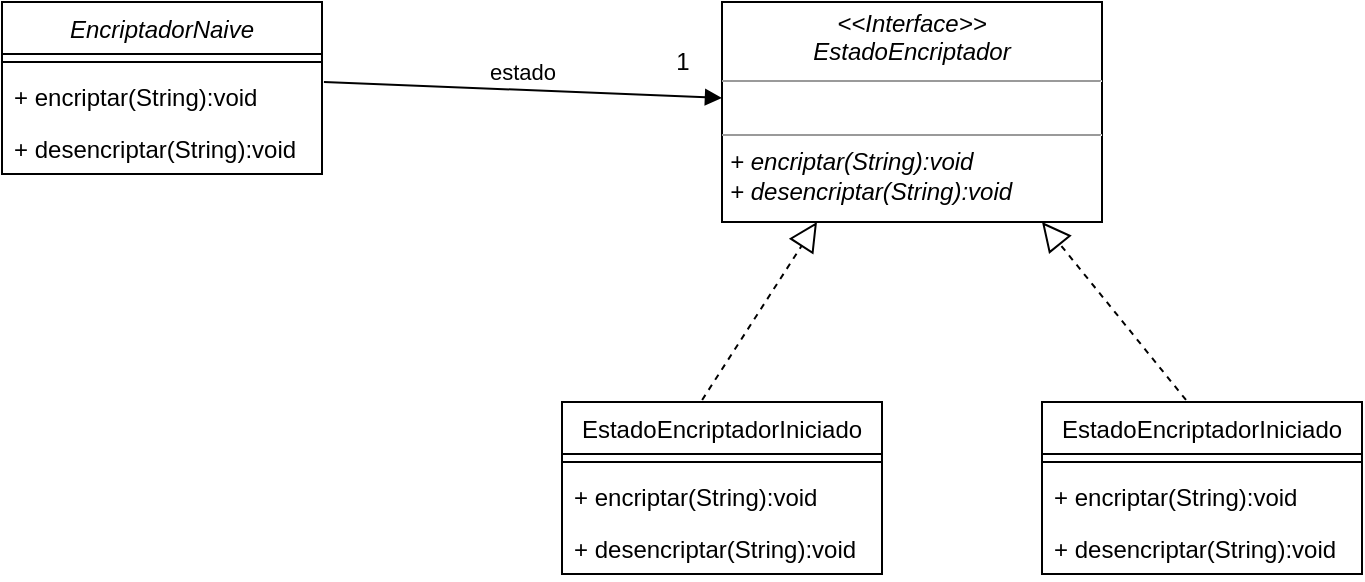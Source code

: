 <mxfile version="20.5.3" type="github">
  <diagram id="C5RBs43oDa-KdzZeNtuy" name="Page-1">
    <mxGraphModel dx="868" dy="450" grid="1" gridSize="10" guides="1" tooltips="1" connect="1" arrows="1" fold="1" page="1" pageScale="1" pageWidth="827" pageHeight="1169" math="0" shadow="0">
      <root>
        <mxCell id="WIyWlLk6GJQsqaUBKTNV-0" />
        <mxCell id="WIyWlLk6GJQsqaUBKTNV-1" parent="WIyWlLk6GJQsqaUBKTNV-0" />
        <mxCell id="_ivvo_BZTXWwrBM0a686-4" value="&lt;p style=&quot;margin:0px;margin-top:4px;text-align:center;&quot;&gt;&lt;i&gt;&amp;lt;&amp;lt;Interface&amp;gt;&amp;gt;&lt;br&gt;EstadoEncriptador&lt;/i&gt;&lt;/p&gt;&lt;hr size=&quot;1&quot;&gt;&lt;p style=&quot;margin:0px;margin-left:4px;&quot;&gt;&lt;i&gt;&lt;br&gt;&lt;/i&gt;&lt;/p&gt;&lt;hr size=&quot;1&quot;&gt;&lt;p style=&quot;margin:0px;margin-left:4px;&quot;&gt;&lt;i&gt;+ encriptar(String):void&lt;/i&gt;&lt;/p&gt;&lt;p style=&quot;margin:0px;margin-left:4px;&quot;&gt;&lt;i&gt;+ desencriptar(String):void&lt;/i&gt;&lt;/p&gt;" style="verticalAlign=top;align=left;overflow=fill;fontSize=12;fontFamily=Helvetica;html=1;" vertex="1" parent="WIyWlLk6GJQsqaUBKTNV-1">
          <mxGeometry x="400" y="120" width="190" height="110" as="geometry" />
        </mxCell>
        <mxCell id="_ivvo_BZTXWwrBM0a686-5" value="EncriptadorNaive" style="swimlane;fontStyle=2;align=center;verticalAlign=top;childLayout=stackLayout;horizontal=1;startSize=26;horizontalStack=0;resizeParent=1;resizeParentMax=0;resizeLast=0;collapsible=1;marginBottom=0;" vertex="1" parent="WIyWlLk6GJQsqaUBKTNV-1">
          <mxGeometry x="40" y="120" width="160" height="86" as="geometry" />
        </mxCell>
        <mxCell id="_ivvo_BZTXWwrBM0a686-7" value="" style="line;strokeWidth=1;fillColor=none;align=left;verticalAlign=middle;spacingTop=-1;spacingLeft=3;spacingRight=3;rotatable=0;labelPosition=right;points=[];portConstraint=eastwest;strokeColor=inherit;" vertex="1" parent="_ivvo_BZTXWwrBM0a686-5">
          <mxGeometry y="26" width="160" height="8" as="geometry" />
        </mxCell>
        <mxCell id="_ivvo_BZTXWwrBM0a686-8" value="+ encriptar(String):void" style="text;strokeColor=none;fillColor=none;align=left;verticalAlign=top;spacingLeft=4;spacingRight=4;overflow=hidden;rotatable=0;points=[[0,0.5],[1,0.5]];portConstraint=eastwest;" vertex="1" parent="_ivvo_BZTXWwrBM0a686-5">
          <mxGeometry y="34" width="160" height="26" as="geometry" />
        </mxCell>
        <mxCell id="_ivvo_BZTXWwrBM0a686-9" value="+ desencriptar(String):void" style="text;strokeColor=none;fillColor=none;align=left;verticalAlign=top;spacingLeft=4;spacingRight=4;overflow=hidden;rotatable=0;points=[[0,0.5],[1,0.5]];portConstraint=eastwest;" vertex="1" parent="_ivvo_BZTXWwrBM0a686-5">
          <mxGeometry y="60" width="160" height="26" as="geometry" />
        </mxCell>
        <mxCell id="_ivvo_BZTXWwrBM0a686-17" value="estado" style="html=1;verticalAlign=bottom;endArrow=block;rounded=0;exitX=1.006;exitY=0.231;exitDx=0;exitDy=0;exitPerimeter=0;entryX=0;entryY=0.436;entryDx=0;entryDy=0;entryPerimeter=0;" edge="1" parent="WIyWlLk6GJQsqaUBKTNV-1" source="_ivvo_BZTXWwrBM0a686-8" target="_ivvo_BZTXWwrBM0a686-4">
          <mxGeometry width="80" relative="1" as="geometry">
            <mxPoint x="240" y="162.5" as="sourcePoint" />
            <mxPoint x="320" y="162.5" as="targetPoint" />
          </mxGeometry>
        </mxCell>
        <mxCell id="_ivvo_BZTXWwrBM0a686-18" value="1" style="text;html=1;align=center;verticalAlign=middle;resizable=0;points=[];autosize=1;strokeColor=none;fillColor=none;" vertex="1" parent="WIyWlLk6GJQsqaUBKTNV-1">
          <mxGeometry x="365" y="135" width="30" height="30" as="geometry" />
        </mxCell>
        <mxCell id="_ivvo_BZTXWwrBM0a686-19" value="EstadoEncriptadorIniciado" style="swimlane;fontStyle=0;align=center;verticalAlign=top;childLayout=stackLayout;horizontal=1;startSize=26;horizontalStack=0;resizeParent=1;resizeParentMax=0;resizeLast=0;collapsible=1;marginBottom=0;" vertex="1" parent="WIyWlLk6GJQsqaUBKTNV-1">
          <mxGeometry x="320" y="320" width="160" height="86" as="geometry" />
        </mxCell>
        <mxCell id="_ivvo_BZTXWwrBM0a686-21" value="" style="line;strokeWidth=1;fillColor=none;align=left;verticalAlign=middle;spacingTop=-1;spacingLeft=3;spacingRight=3;rotatable=0;labelPosition=right;points=[];portConstraint=eastwest;strokeColor=inherit;" vertex="1" parent="_ivvo_BZTXWwrBM0a686-19">
          <mxGeometry y="26" width="160" height="8" as="geometry" />
        </mxCell>
        <mxCell id="_ivvo_BZTXWwrBM0a686-24" value="+ encriptar(String):void" style="text;strokeColor=none;fillColor=none;align=left;verticalAlign=top;spacingLeft=4;spacingRight=4;overflow=hidden;rotatable=0;points=[[0,0.5],[1,0.5]];portConstraint=eastwest;" vertex="1" parent="_ivvo_BZTXWwrBM0a686-19">
          <mxGeometry y="34" width="160" height="26" as="geometry" />
        </mxCell>
        <mxCell id="_ivvo_BZTXWwrBM0a686-25" value="+ desencriptar(String):void" style="text;strokeColor=none;fillColor=none;align=left;verticalAlign=top;spacingLeft=4;spacingRight=4;overflow=hidden;rotatable=0;points=[[0,0.5],[1,0.5]];portConstraint=eastwest;" vertex="1" parent="_ivvo_BZTXWwrBM0a686-19">
          <mxGeometry y="60" width="160" height="26" as="geometry" />
        </mxCell>
        <mxCell id="_ivvo_BZTXWwrBM0a686-26" value="EstadoEncriptadorIniciado" style="swimlane;fontStyle=0;align=center;verticalAlign=top;childLayout=stackLayout;horizontal=1;startSize=26;horizontalStack=0;resizeParent=1;resizeParentMax=0;resizeLast=0;collapsible=1;marginBottom=0;" vertex="1" parent="WIyWlLk6GJQsqaUBKTNV-1">
          <mxGeometry x="560" y="320" width="160" height="86" as="geometry" />
        </mxCell>
        <mxCell id="_ivvo_BZTXWwrBM0a686-27" value="" style="line;strokeWidth=1;fillColor=none;align=left;verticalAlign=middle;spacingTop=-1;spacingLeft=3;spacingRight=3;rotatable=0;labelPosition=right;points=[];portConstraint=eastwest;strokeColor=inherit;" vertex="1" parent="_ivvo_BZTXWwrBM0a686-26">
          <mxGeometry y="26" width="160" height="8" as="geometry" />
        </mxCell>
        <mxCell id="_ivvo_BZTXWwrBM0a686-28" value="+ encriptar(String):void" style="text;strokeColor=none;fillColor=none;align=left;verticalAlign=top;spacingLeft=4;spacingRight=4;overflow=hidden;rotatable=0;points=[[0,0.5],[1,0.5]];portConstraint=eastwest;" vertex="1" parent="_ivvo_BZTXWwrBM0a686-26">
          <mxGeometry y="34" width="160" height="26" as="geometry" />
        </mxCell>
        <mxCell id="_ivvo_BZTXWwrBM0a686-29" value="+ desencriptar(String):void" style="text;strokeColor=none;fillColor=none;align=left;verticalAlign=top;spacingLeft=4;spacingRight=4;overflow=hidden;rotatable=0;points=[[0,0.5],[1,0.5]];portConstraint=eastwest;" vertex="1" parent="_ivvo_BZTXWwrBM0a686-26">
          <mxGeometry y="60" width="160" height="26" as="geometry" />
        </mxCell>
        <mxCell id="_ivvo_BZTXWwrBM0a686-30" value="" style="endArrow=block;dashed=1;endFill=0;endSize=12;html=1;rounded=0;exitX=0.438;exitY=-0.012;exitDx=0;exitDy=0;exitPerimeter=0;entryX=0.25;entryY=1;entryDx=0;entryDy=0;" edge="1" parent="WIyWlLk6GJQsqaUBKTNV-1" source="_ivvo_BZTXWwrBM0a686-19" target="_ivvo_BZTXWwrBM0a686-4">
          <mxGeometry width="160" relative="1" as="geometry">
            <mxPoint x="334" y="280" as="sourcePoint" />
            <mxPoint x="494" y="280" as="targetPoint" />
          </mxGeometry>
        </mxCell>
        <mxCell id="_ivvo_BZTXWwrBM0a686-31" value="" style="endArrow=block;dashed=1;endFill=0;endSize=12;html=1;rounded=0;exitX=0.45;exitY=-0.012;exitDx=0;exitDy=0;exitPerimeter=0;" edge="1" parent="WIyWlLk6GJQsqaUBKTNV-1" source="_ivvo_BZTXWwrBM0a686-26">
          <mxGeometry width="160" relative="1" as="geometry">
            <mxPoint x="550" y="270" as="sourcePoint" />
            <mxPoint x="560" y="230" as="targetPoint" />
          </mxGeometry>
        </mxCell>
      </root>
    </mxGraphModel>
  </diagram>
</mxfile>
